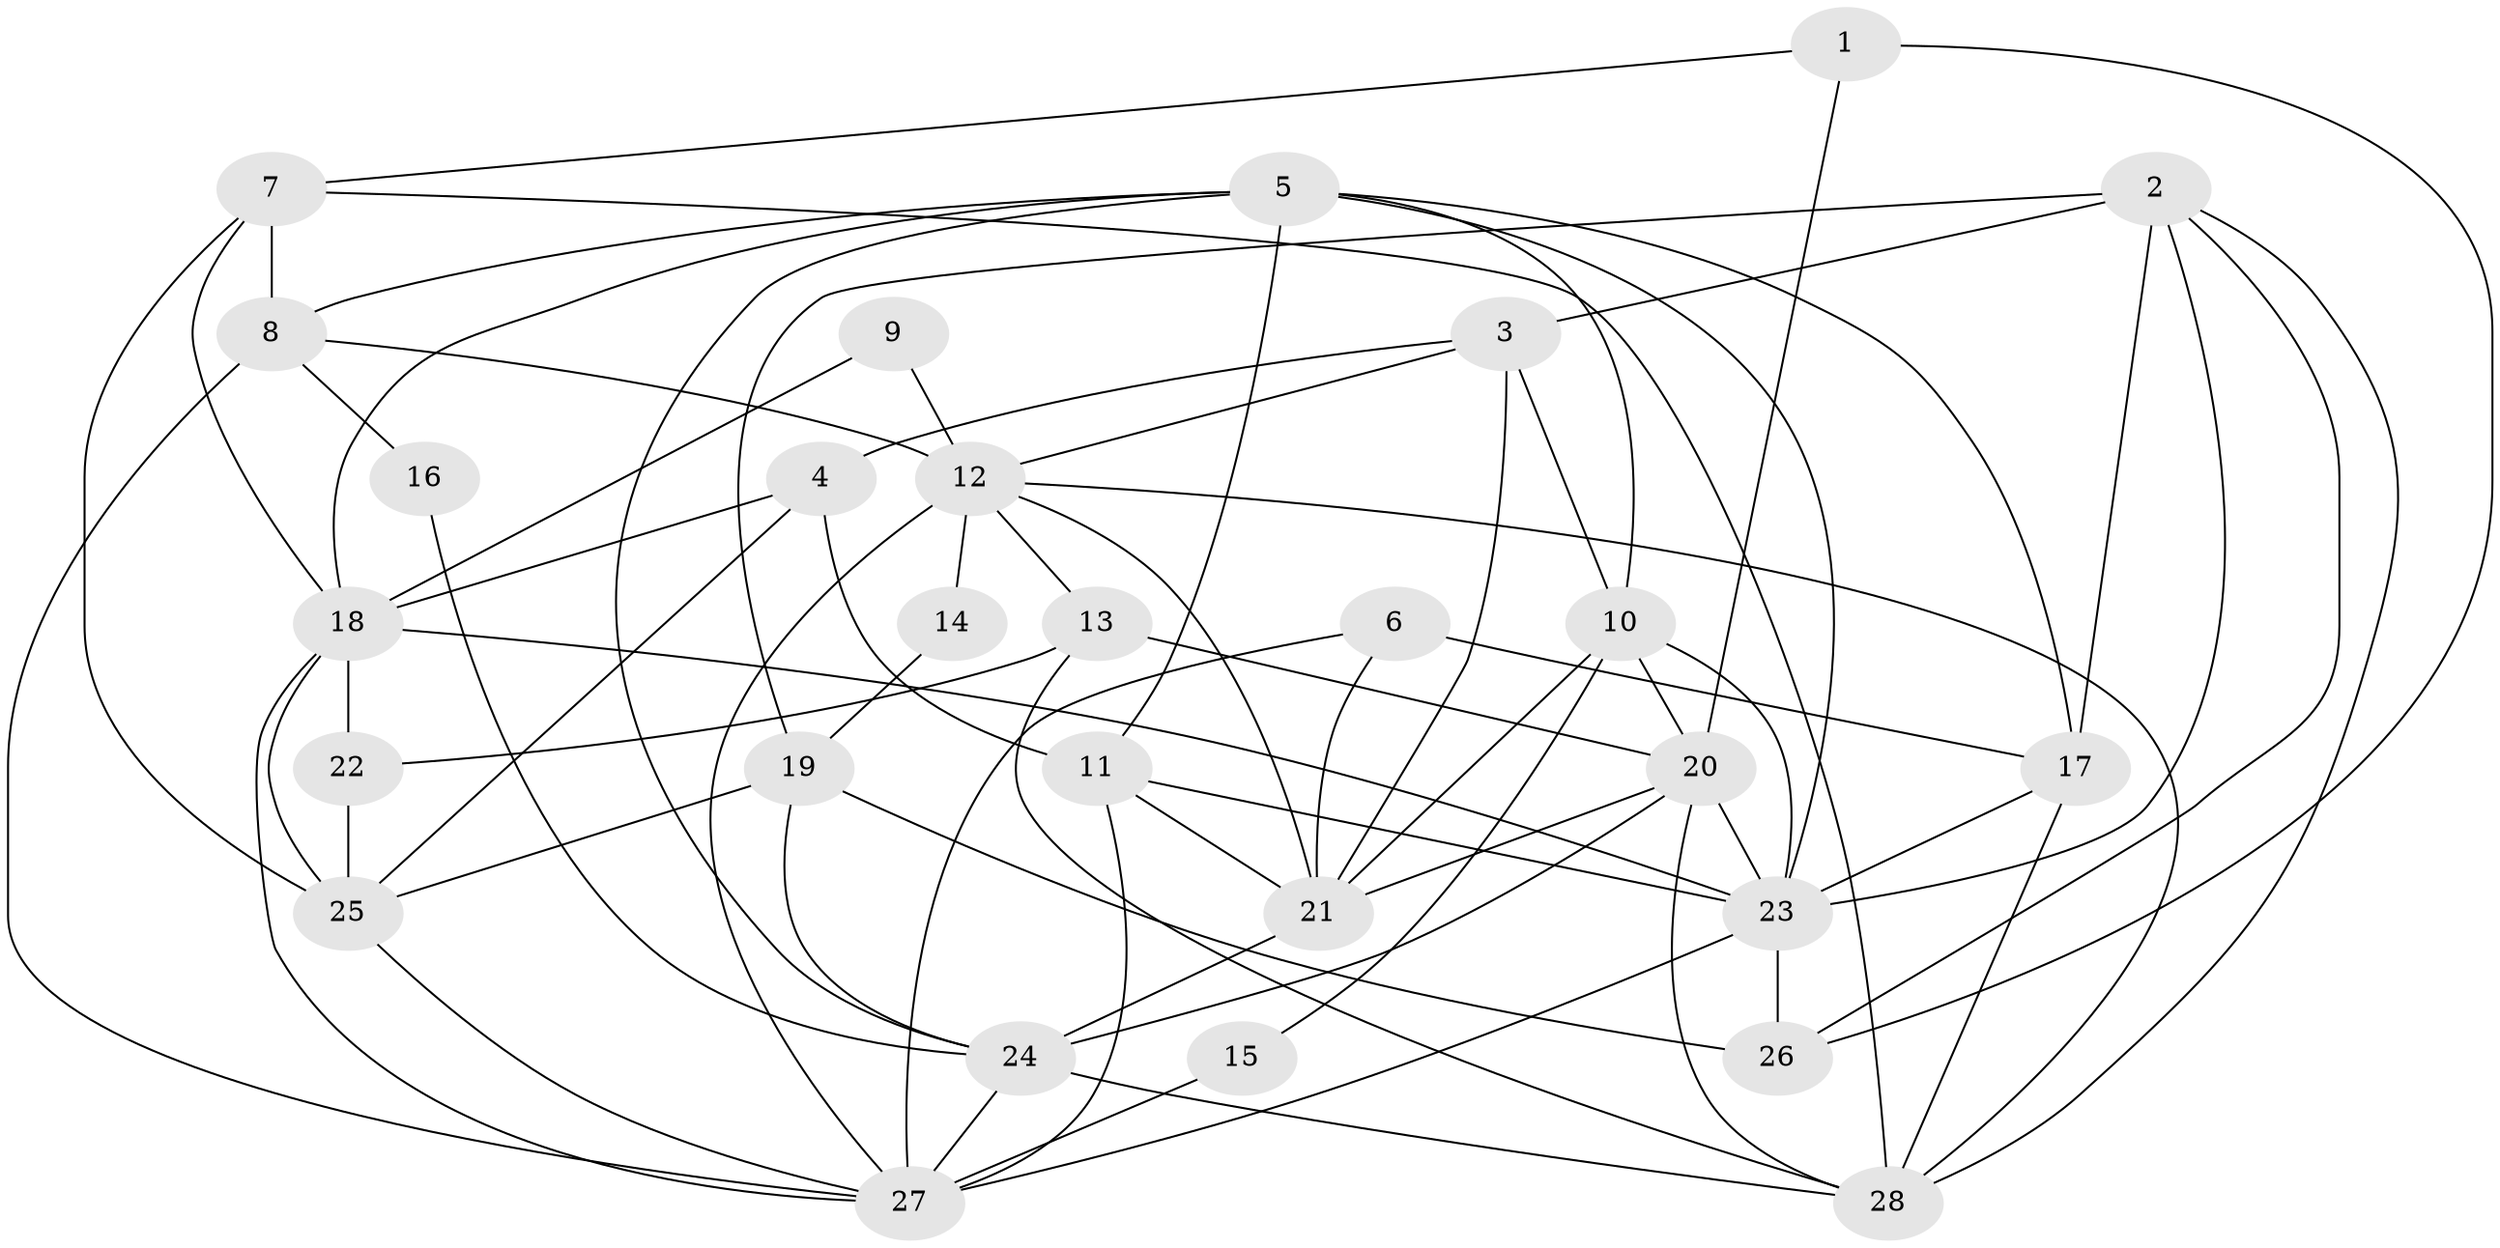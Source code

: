 // original degree distribution, {4: 0.2909090909090909, 5: 0.23636363636363636, 3: 0.21818181818181817, 2: 0.14545454545454545, 6: 0.07272727272727272, 8: 0.01818181818181818, 7: 0.01818181818181818}
// Generated by graph-tools (version 1.1) at 2025/50/03/09/25 03:50:04]
// undirected, 28 vertices, 73 edges
graph export_dot {
graph [start="1"]
  node [color=gray90,style=filled];
  1;
  2;
  3;
  4;
  5;
  6;
  7;
  8;
  9;
  10;
  11;
  12;
  13;
  14;
  15;
  16;
  17;
  18;
  19;
  20;
  21;
  22;
  23;
  24;
  25;
  26;
  27;
  28;
  1 -- 7 [weight=1.0];
  1 -- 20 [weight=1.0];
  1 -- 26 [weight=1.0];
  2 -- 3 [weight=1.0];
  2 -- 17 [weight=1.0];
  2 -- 19 [weight=1.0];
  2 -- 23 [weight=1.0];
  2 -- 26 [weight=1.0];
  2 -- 28 [weight=1.0];
  3 -- 4 [weight=1.0];
  3 -- 10 [weight=1.0];
  3 -- 12 [weight=1.0];
  3 -- 21 [weight=1.0];
  4 -- 11 [weight=2.0];
  4 -- 18 [weight=2.0];
  4 -- 25 [weight=1.0];
  5 -- 8 [weight=1.0];
  5 -- 10 [weight=1.0];
  5 -- 11 [weight=1.0];
  5 -- 17 [weight=1.0];
  5 -- 18 [weight=1.0];
  5 -- 23 [weight=1.0];
  5 -- 24 [weight=1.0];
  6 -- 17 [weight=1.0];
  6 -- 21 [weight=1.0];
  6 -- 27 [weight=2.0];
  7 -- 8 [weight=1.0];
  7 -- 18 [weight=1.0];
  7 -- 25 [weight=1.0];
  7 -- 28 [weight=1.0];
  8 -- 12 [weight=1.0];
  8 -- 16 [weight=1.0];
  8 -- 27 [weight=1.0];
  9 -- 12 [weight=1.0];
  9 -- 18 [weight=1.0];
  10 -- 15 [weight=1.0];
  10 -- 20 [weight=1.0];
  10 -- 21 [weight=1.0];
  10 -- 23 [weight=1.0];
  11 -- 21 [weight=1.0];
  11 -- 23 [weight=1.0];
  11 -- 27 [weight=1.0];
  12 -- 13 [weight=1.0];
  12 -- 14 [weight=1.0];
  12 -- 21 [weight=1.0];
  12 -- 27 [weight=1.0];
  12 -- 28 [weight=1.0];
  13 -- 20 [weight=1.0];
  13 -- 22 [weight=1.0];
  13 -- 28 [weight=1.0];
  14 -- 19 [weight=1.0];
  15 -- 27 [weight=1.0];
  16 -- 24 [weight=1.0];
  17 -- 23 [weight=2.0];
  17 -- 28 [weight=1.0];
  18 -- 22 [weight=1.0];
  18 -- 23 [weight=1.0];
  18 -- 25 [weight=1.0];
  18 -- 27 [weight=1.0];
  19 -- 24 [weight=1.0];
  19 -- 25 [weight=1.0];
  19 -- 26 [weight=2.0];
  20 -- 21 [weight=1.0];
  20 -- 23 [weight=1.0];
  20 -- 24 [weight=1.0];
  20 -- 28 [weight=1.0];
  21 -- 24 [weight=1.0];
  22 -- 25 [weight=1.0];
  23 -- 26 [weight=1.0];
  23 -- 27 [weight=1.0];
  24 -- 27 [weight=1.0];
  24 -- 28 [weight=1.0];
  25 -- 27 [weight=1.0];
}
